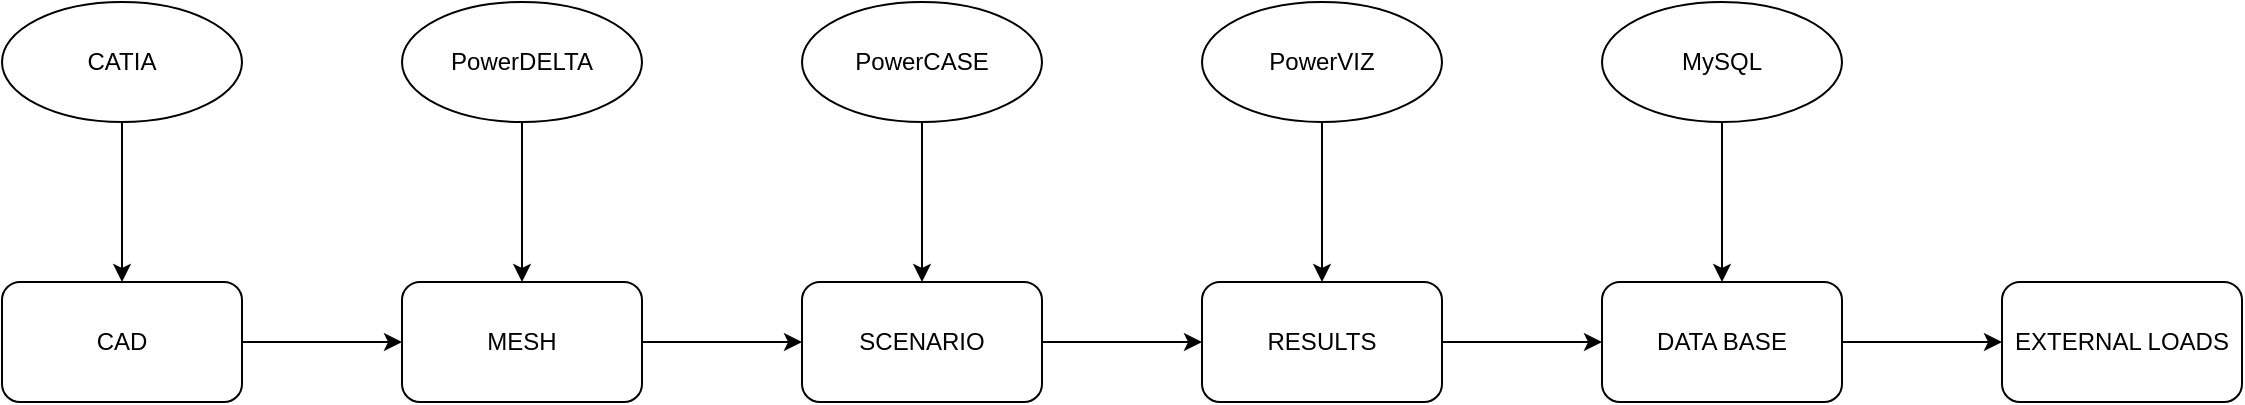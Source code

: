 <mxfile version="17.4.6" type="github">
  <diagram id="EqOlyrcISyoJ_15v_Tb-" name="Page-1">
    <mxGraphModel dx="1422" dy="762" grid="1" gridSize="10" guides="1" tooltips="1" connect="1" arrows="1" fold="1" page="1" pageScale="1" pageWidth="1169" pageHeight="827" math="0" shadow="0">
      <root>
        <mxCell id="0" />
        <mxCell id="1" parent="0" />
        <mxCell id="GZktZaGZKVXw7CDrwjzT-3" value="" style="edgeStyle=orthogonalEdgeStyle;rounded=0;orthogonalLoop=1;jettySize=auto;html=1;" edge="1" parent="1" source="GZktZaGZKVXw7CDrwjzT-1" target="GZktZaGZKVXw7CDrwjzT-2">
          <mxGeometry relative="1" as="geometry" />
        </mxCell>
        <mxCell id="GZktZaGZKVXw7CDrwjzT-13" value="" style="edgeStyle=orthogonalEdgeStyle;rounded=0;orthogonalLoop=1;jettySize=auto;html=1;" edge="1" parent="1" source="GZktZaGZKVXw7CDrwjzT-12" target="GZktZaGZKVXw7CDrwjzT-1">
          <mxGeometry relative="1" as="geometry" />
        </mxCell>
        <mxCell id="GZktZaGZKVXw7CDrwjzT-1" value="CAD" style="rounded=1;whiteSpace=wrap;html=1;" vertex="1" parent="1">
          <mxGeometry x="80" y="270" width="120" height="60" as="geometry" />
        </mxCell>
        <mxCell id="GZktZaGZKVXw7CDrwjzT-5" value="" style="edgeStyle=orthogonalEdgeStyle;rounded=0;orthogonalLoop=1;jettySize=auto;html=1;" edge="1" parent="1" source="GZktZaGZKVXw7CDrwjzT-2" target="GZktZaGZKVXw7CDrwjzT-4">
          <mxGeometry relative="1" as="geometry" />
        </mxCell>
        <mxCell id="GZktZaGZKVXw7CDrwjzT-15" value="" style="edgeStyle=orthogonalEdgeStyle;rounded=0;orthogonalLoop=1;jettySize=auto;html=1;" edge="1" parent="1" source="GZktZaGZKVXw7CDrwjzT-14" target="GZktZaGZKVXw7CDrwjzT-2">
          <mxGeometry relative="1" as="geometry" />
        </mxCell>
        <mxCell id="GZktZaGZKVXw7CDrwjzT-2" value="MESH" style="rounded=1;whiteSpace=wrap;html=1;" vertex="1" parent="1">
          <mxGeometry x="280" y="270" width="120" height="60" as="geometry" />
        </mxCell>
        <mxCell id="GZktZaGZKVXw7CDrwjzT-7" value="" style="edgeStyle=orthogonalEdgeStyle;rounded=0;orthogonalLoop=1;jettySize=auto;html=1;" edge="1" parent="1" source="GZktZaGZKVXw7CDrwjzT-4" target="GZktZaGZKVXw7CDrwjzT-6">
          <mxGeometry relative="1" as="geometry" />
        </mxCell>
        <mxCell id="GZktZaGZKVXw7CDrwjzT-17" value="" style="edgeStyle=orthogonalEdgeStyle;rounded=0;orthogonalLoop=1;jettySize=auto;html=1;" edge="1" parent="1" source="GZktZaGZKVXw7CDrwjzT-16" target="GZktZaGZKVXw7CDrwjzT-4">
          <mxGeometry relative="1" as="geometry" />
        </mxCell>
        <mxCell id="GZktZaGZKVXw7CDrwjzT-4" value="SCENARIO" style="rounded=1;whiteSpace=wrap;html=1;" vertex="1" parent="1">
          <mxGeometry x="480" y="270" width="120" height="60" as="geometry" />
        </mxCell>
        <mxCell id="GZktZaGZKVXw7CDrwjzT-9" value="" style="edgeStyle=orthogonalEdgeStyle;rounded=0;orthogonalLoop=1;jettySize=auto;html=1;" edge="1" parent="1" source="GZktZaGZKVXw7CDrwjzT-6" target="GZktZaGZKVXw7CDrwjzT-8">
          <mxGeometry relative="1" as="geometry" />
        </mxCell>
        <mxCell id="GZktZaGZKVXw7CDrwjzT-19" value="" style="edgeStyle=orthogonalEdgeStyle;rounded=0;orthogonalLoop=1;jettySize=auto;html=1;" edge="1" parent="1" source="GZktZaGZKVXw7CDrwjzT-18" target="GZktZaGZKVXw7CDrwjzT-6">
          <mxGeometry relative="1" as="geometry" />
        </mxCell>
        <mxCell id="GZktZaGZKVXw7CDrwjzT-6" value="RESULTS" style="rounded=1;whiteSpace=wrap;html=1;" vertex="1" parent="1">
          <mxGeometry x="680" y="270" width="120" height="60" as="geometry" />
        </mxCell>
        <mxCell id="GZktZaGZKVXw7CDrwjzT-11" value="" style="edgeStyle=orthogonalEdgeStyle;rounded=0;orthogonalLoop=1;jettySize=auto;html=1;" edge="1" parent="1" source="GZktZaGZKVXw7CDrwjzT-8" target="GZktZaGZKVXw7CDrwjzT-10">
          <mxGeometry relative="1" as="geometry" />
        </mxCell>
        <mxCell id="GZktZaGZKVXw7CDrwjzT-21" value="" style="edgeStyle=orthogonalEdgeStyle;rounded=0;orthogonalLoop=1;jettySize=auto;html=1;" edge="1" parent="1" source="GZktZaGZKVXw7CDrwjzT-20" target="GZktZaGZKVXw7CDrwjzT-8">
          <mxGeometry relative="1" as="geometry" />
        </mxCell>
        <mxCell id="GZktZaGZKVXw7CDrwjzT-8" value="DATA BASE" style="rounded=1;whiteSpace=wrap;html=1;" vertex="1" parent="1">
          <mxGeometry x="880" y="270" width="120" height="60" as="geometry" />
        </mxCell>
        <mxCell id="GZktZaGZKVXw7CDrwjzT-10" value="EXTERNAL LOADS" style="rounded=1;whiteSpace=wrap;html=1;" vertex="1" parent="1">
          <mxGeometry x="1080" y="270" width="120" height="60" as="geometry" />
        </mxCell>
        <mxCell id="GZktZaGZKVXw7CDrwjzT-12" value="CATIA" style="ellipse;whiteSpace=wrap;html=1;rounded=1;" vertex="1" parent="1">
          <mxGeometry x="80" y="130" width="120" height="60" as="geometry" />
        </mxCell>
        <mxCell id="GZktZaGZKVXw7CDrwjzT-14" value="PowerDELTA" style="ellipse;whiteSpace=wrap;html=1;rounded=1;" vertex="1" parent="1">
          <mxGeometry x="280" y="130" width="120" height="60" as="geometry" />
        </mxCell>
        <mxCell id="GZktZaGZKVXw7CDrwjzT-16" value="PowerCASE" style="ellipse;whiteSpace=wrap;html=1;rounded=1;" vertex="1" parent="1">
          <mxGeometry x="480" y="130" width="120" height="60" as="geometry" />
        </mxCell>
        <mxCell id="GZktZaGZKVXw7CDrwjzT-18" value="PowerVIZ" style="ellipse;whiteSpace=wrap;html=1;rounded=1;" vertex="1" parent="1">
          <mxGeometry x="680" y="130" width="120" height="60" as="geometry" />
        </mxCell>
        <mxCell id="GZktZaGZKVXw7CDrwjzT-20" value="MySQL" style="ellipse;whiteSpace=wrap;html=1;rounded=1;" vertex="1" parent="1">
          <mxGeometry x="880" y="130" width="120" height="60" as="geometry" />
        </mxCell>
      </root>
    </mxGraphModel>
  </diagram>
</mxfile>
